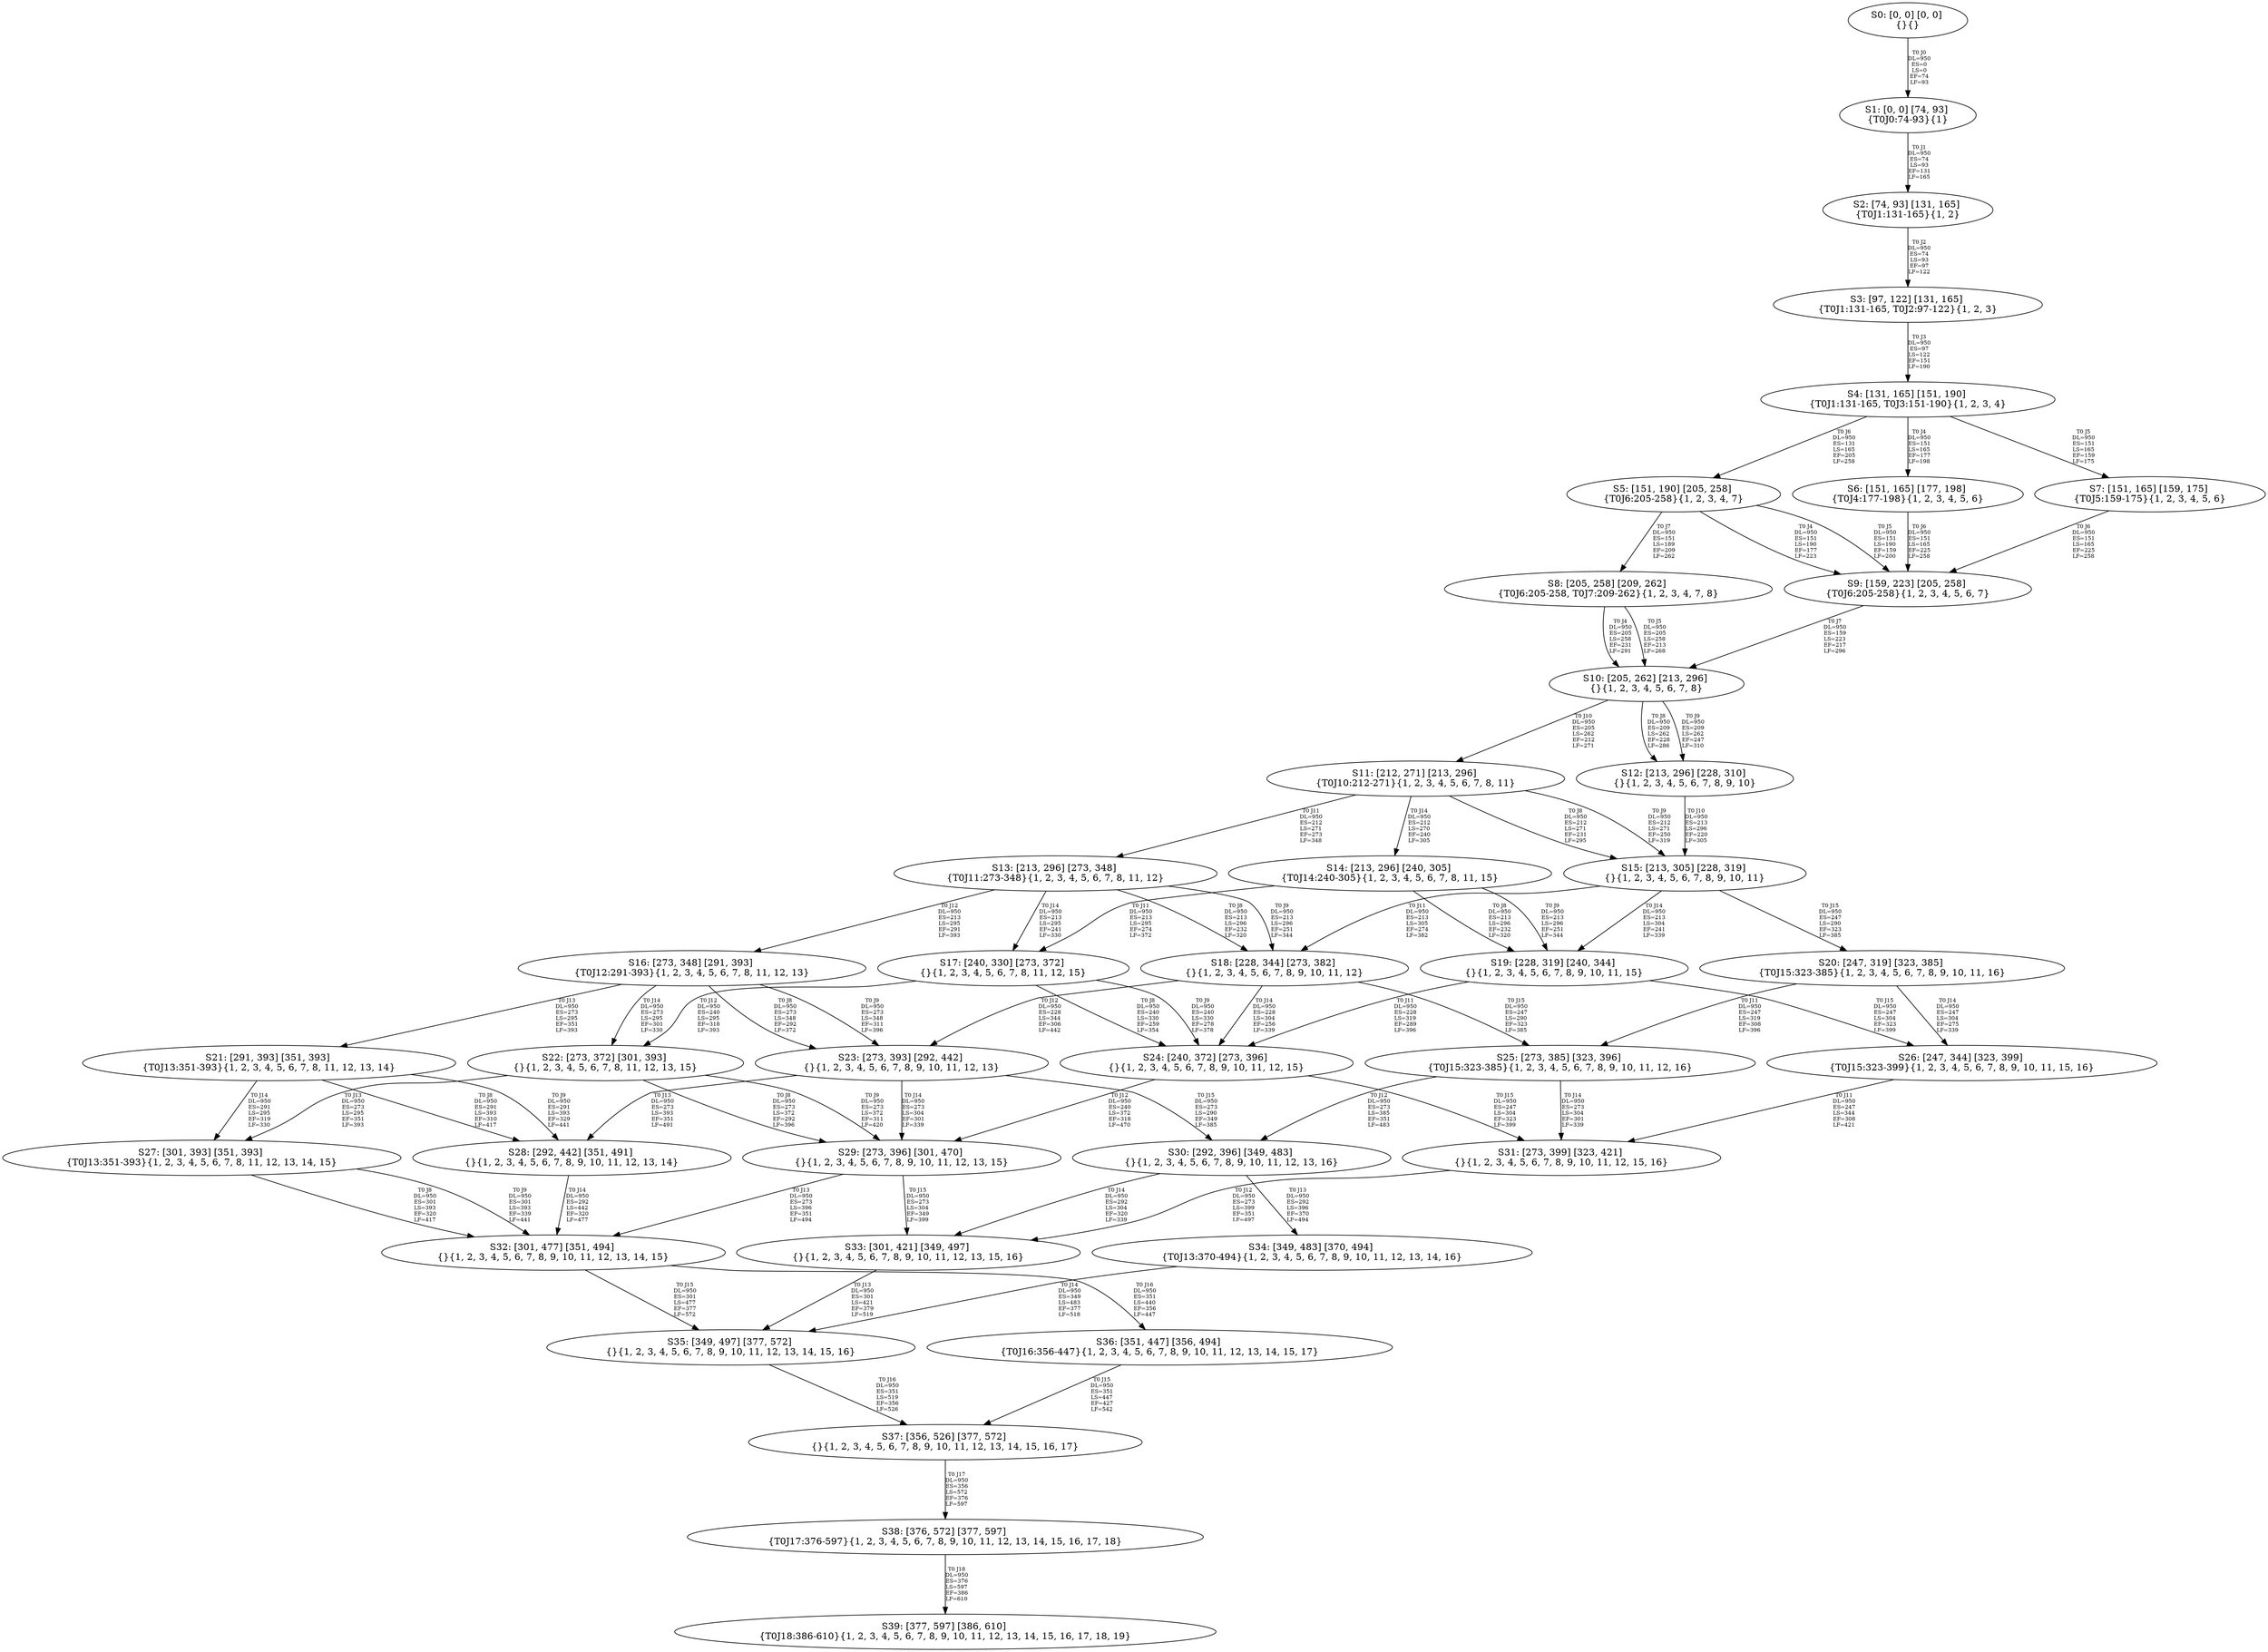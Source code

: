 digraph {
	S0[label="S0: [0, 0] [0, 0] \n{}{}"];
	S1[label="S1: [0, 0] [74, 93] \n{T0J0:74-93}{1}"];
	S2[label="S2: [74, 93] [131, 165] \n{T0J1:131-165}{1, 2}"];
	S3[label="S3: [97, 122] [131, 165] \n{T0J1:131-165, T0J2:97-122}{1, 2, 3}"];
	S4[label="S4: [131, 165] [151, 190] \n{T0J1:131-165, T0J3:151-190}{1, 2, 3, 4}"];
	S5[label="S5: [151, 190] [205, 258] \n{T0J6:205-258}{1, 2, 3, 4, 7}"];
	S6[label="S6: [151, 165] [177, 198] \n{T0J4:177-198}{1, 2, 3, 4, 5, 6}"];
	S7[label="S7: [151, 165] [159, 175] \n{T0J5:159-175}{1, 2, 3, 4, 5, 6}"];
	S8[label="S8: [205, 258] [209, 262] \n{T0J6:205-258, T0J7:209-262}{1, 2, 3, 4, 7, 8}"];
	S9[label="S9: [159, 223] [205, 258] \n{T0J6:205-258}{1, 2, 3, 4, 5, 6, 7}"];
	S10[label="S10: [205, 262] [213, 296] \n{}{1, 2, 3, 4, 5, 6, 7, 8}"];
	S11[label="S11: [212, 271] [213, 296] \n{T0J10:212-271}{1, 2, 3, 4, 5, 6, 7, 8, 11}"];
	S12[label="S12: [213, 296] [228, 310] \n{}{1, 2, 3, 4, 5, 6, 7, 8, 9, 10}"];
	S13[label="S13: [213, 296] [273, 348] \n{T0J11:273-348}{1, 2, 3, 4, 5, 6, 7, 8, 11, 12}"];
	S14[label="S14: [213, 296] [240, 305] \n{T0J14:240-305}{1, 2, 3, 4, 5, 6, 7, 8, 11, 15}"];
	S15[label="S15: [213, 305] [228, 319] \n{}{1, 2, 3, 4, 5, 6, 7, 8, 9, 10, 11}"];
	S16[label="S16: [273, 348] [291, 393] \n{T0J12:291-393}{1, 2, 3, 4, 5, 6, 7, 8, 11, 12, 13}"];
	S17[label="S17: [240, 330] [273, 372] \n{}{1, 2, 3, 4, 5, 6, 7, 8, 11, 12, 15}"];
	S18[label="S18: [228, 344] [273, 382] \n{}{1, 2, 3, 4, 5, 6, 7, 8, 9, 10, 11, 12}"];
	S19[label="S19: [228, 319] [240, 344] \n{}{1, 2, 3, 4, 5, 6, 7, 8, 9, 10, 11, 15}"];
	S20[label="S20: [247, 319] [323, 385] \n{T0J15:323-385}{1, 2, 3, 4, 5, 6, 7, 8, 9, 10, 11, 16}"];
	S21[label="S21: [291, 393] [351, 393] \n{T0J13:351-393}{1, 2, 3, 4, 5, 6, 7, 8, 11, 12, 13, 14}"];
	S22[label="S22: [273, 372] [301, 393] \n{}{1, 2, 3, 4, 5, 6, 7, 8, 11, 12, 13, 15}"];
	S23[label="S23: [273, 393] [292, 442] \n{}{1, 2, 3, 4, 5, 6, 7, 8, 9, 10, 11, 12, 13}"];
	S24[label="S24: [240, 372] [273, 396] \n{}{1, 2, 3, 4, 5, 6, 7, 8, 9, 10, 11, 12, 15}"];
	S25[label="S25: [273, 385] [323, 396] \n{T0J15:323-385}{1, 2, 3, 4, 5, 6, 7, 8, 9, 10, 11, 12, 16}"];
	S26[label="S26: [247, 344] [323, 399] \n{T0J15:323-399}{1, 2, 3, 4, 5, 6, 7, 8, 9, 10, 11, 15, 16}"];
	S27[label="S27: [301, 393] [351, 393] \n{T0J13:351-393}{1, 2, 3, 4, 5, 6, 7, 8, 11, 12, 13, 14, 15}"];
	S28[label="S28: [292, 442] [351, 491] \n{}{1, 2, 3, 4, 5, 6, 7, 8, 9, 10, 11, 12, 13, 14}"];
	S29[label="S29: [273, 396] [301, 470] \n{}{1, 2, 3, 4, 5, 6, 7, 8, 9, 10, 11, 12, 13, 15}"];
	S30[label="S30: [292, 396] [349, 483] \n{}{1, 2, 3, 4, 5, 6, 7, 8, 9, 10, 11, 12, 13, 16}"];
	S31[label="S31: [273, 399] [323, 421] \n{}{1, 2, 3, 4, 5, 6, 7, 8, 9, 10, 11, 12, 15, 16}"];
	S32[label="S32: [301, 477] [351, 494] \n{}{1, 2, 3, 4, 5, 6, 7, 8, 9, 10, 11, 12, 13, 14, 15}"];
	S33[label="S33: [301, 421] [349, 497] \n{}{1, 2, 3, 4, 5, 6, 7, 8, 9, 10, 11, 12, 13, 15, 16}"];
	S34[label="S34: [349, 483] [370, 494] \n{T0J13:370-494}{1, 2, 3, 4, 5, 6, 7, 8, 9, 10, 11, 12, 13, 14, 16}"];
	S35[label="S35: [349, 497] [377, 572] \n{}{1, 2, 3, 4, 5, 6, 7, 8, 9, 10, 11, 12, 13, 14, 15, 16}"];
	S36[label="S36: [351, 447] [356, 494] \n{T0J16:356-447}{1, 2, 3, 4, 5, 6, 7, 8, 9, 10, 11, 12, 13, 14, 15, 17}"];
	S37[label="S37: [356, 526] [377, 572] \n{}{1, 2, 3, 4, 5, 6, 7, 8, 9, 10, 11, 12, 13, 14, 15, 16, 17}"];
	S38[label="S38: [376, 572] [377, 597] \n{T0J17:376-597}{1, 2, 3, 4, 5, 6, 7, 8, 9, 10, 11, 12, 13, 14, 15, 16, 17, 18}"];
	S39[label="S39: [377, 597] [386, 610] \n{T0J18:386-610}{1, 2, 3, 4, 5, 6, 7, 8, 9, 10, 11, 12, 13, 14, 15, 16, 17, 18, 19}"];
	S0 -> S1[label="T0 J0\nDL=950\nES=0\nLS=0\nEF=74\nLF=93",fontsize=8];
	S1 -> S2[label="T0 J1\nDL=950\nES=74\nLS=93\nEF=131\nLF=165",fontsize=8];
	S2 -> S3[label="T0 J2\nDL=950\nES=74\nLS=93\nEF=97\nLF=122",fontsize=8];
	S3 -> S4[label="T0 J3\nDL=950\nES=97\nLS=122\nEF=151\nLF=190",fontsize=8];
	S4 -> S6[label="T0 J4\nDL=950\nES=151\nLS=165\nEF=177\nLF=198",fontsize=8];
	S4 -> S7[label="T0 J5\nDL=950\nES=151\nLS=165\nEF=159\nLF=175",fontsize=8];
	S4 -> S5[label="T0 J6\nDL=950\nES=131\nLS=165\nEF=205\nLF=258",fontsize=8];
	S5 -> S9[label="T0 J4\nDL=950\nES=151\nLS=190\nEF=177\nLF=223",fontsize=8];
	S5 -> S9[label="T0 J5\nDL=950\nES=151\nLS=190\nEF=159\nLF=200",fontsize=8];
	S5 -> S8[label="T0 J7\nDL=950\nES=151\nLS=189\nEF=209\nLF=262",fontsize=8];
	S6 -> S9[label="T0 J6\nDL=950\nES=151\nLS=165\nEF=225\nLF=258",fontsize=8];
	S7 -> S9[label="T0 J6\nDL=950\nES=151\nLS=165\nEF=225\nLF=258",fontsize=8];
	S8 -> S10[label="T0 J4\nDL=950\nES=205\nLS=258\nEF=231\nLF=291",fontsize=8];
	S8 -> S10[label="T0 J5\nDL=950\nES=205\nLS=258\nEF=213\nLF=268",fontsize=8];
	S9 -> S10[label="T0 J7\nDL=950\nES=159\nLS=223\nEF=217\nLF=296",fontsize=8];
	S10 -> S12[label="T0 J8\nDL=950\nES=209\nLS=262\nEF=228\nLF=286",fontsize=8];
	S10 -> S12[label="T0 J9\nDL=950\nES=209\nLS=262\nEF=247\nLF=310",fontsize=8];
	S10 -> S11[label="T0 J10\nDL=950\nES=205\nLS=262\nEF=212\nLF=271",fontsize=8];
	S11 -> S15[label="T0 J8\nDL=950\nES=212\nLS=271\nEF=231\nLF=295",fontsize=8];
	S11 -> S15[label="T0 J9\nDL=950\nES=212\nLS=271\nEF=250\nLF=319",fontsize=8];
	S11 -> S13[label="T0 J11\nDL=950\nES=212\nLS=271\nEF=273\nLF=348",fontsize=8];
	S11 -> S14[label="T0 J14\nDL=950\nES=212\nLS=270\nEF=240\nLF=305",fontsize=8];
	S12 -> S15[label="T0 J10\nDL=950\nES=213\nLS=296\nEF=220\nLF=305",fontsize=8];
	S13 -> S18[label="T0 J8\nDL=950\nES=213\nLS=296\nEF=232\nLF=320",fontsize=8];
	S13 -> S18[label="T0 J9\nDL=950\nES=213\nLS=296\nEF=251\nLF=344",fontsize=8];
	S13 -> S16[label="T0 J12\nDL=950\nES=213\nLS=295\nEF=291\nLF=393",fontsize=8];
	S13 -> S17[label="T0 J14\nDL=950\nES=213\nLS=295\nEF=241\nLF=330",fontsize=8];
	S14 -> S19[label="T0 J8\nDL=950\nES=213\nLS=296\nEF=232\nLF=320",fontsize=8];
	S14 -> S19[label="T0 J9\nDL=950\nES=213\nLS=296\nEF=251\nLF=344",fontsize=8];
	S14 -> S17[label="T0 J11\nDL=950\nES=213\nLS=295\nEF=274\nLF=372",fontsize=8];
	S15 -> S18[label="T0 J11\nDL=950\nES=213\nLS=305\nEF=274\nLF=382",fontsize=8];
	S15 -> S19[label="T0 J14\nDL=950\nES=213\nLS=304\nEF=241\nLF=339",fontsize=8];
	S15 -> S20[label="T0 J15\nDL=950\nES=247\nLS=290\nEF=323\nLF=385",fontsize=8];
	S16 -> S23[label="T0 J8\nDL=950\nES=273\nLS=348\nEF=292\nLF=372",fontsize=8];
	S16 -> S23[label="T0 J9\nDL=950\nES=273\nLS=348\nEF=311\nLF=396",fontsize=8];
	S16 -> S21[label="T0 J13\nDL=950\nES=273\nLS=295\nEF=351\nLF=393",fontsize=8];
	S16 -> S22[label="T0 J14\nDL=950\nES=273\nLS=295\nEF=301\nLF=330",fontsize=8];
	S17 -> S24[label="T0 J8\nDL=950\nES=240\nLS=330\nEF=259\nLF=354",fontsize=8];
	S17 -> S24[label="T0 J9\nDL=950\nES=240\nLS=330\nEF=278\nLF=378",fontsize=8];
	S17 -> S22[label="T0 J12\nDL=950\nES=240\nLS=295\nEF=318\nLF=393",fontsize=8];
	S18 -> S23[label="T0 J12\nDL=950\nES=228\nLS=344\nEF=306\nLF=442",fontsize=8];
	S18 -> S24[label="T0 J14\nDL=950\nES=228\nLS=304\nEF=256\nLF=339",fontsize=8];
	S18 -> S25[label="T0 J15\nDL=950\nES=247\nLS=290\nEF=323\nLF=385",fontsize=8];
	S19 -> S24[label="T0 J11\nDL=950\nES=228\nLS=319\nEF=289\nLF=396",fontsize=8];
	S19 -> S26[label="T0 J15\nDL=950\nES=247\nLS=304\nEF=323\nLF=399",fontsize=8];
	S20 -> S25[label="T0 J11\nDL=950\nES=247\nLS=319\nEF=308\nLF=396",fontsize=8];
	S20 -> S26[label="T0 J14\nDL=950\nES=247\nLS=304\nEF=275\nLF=339",fontsize=8];
	S21 -> S28[label="T0 J8\nDL=950\nES=291\nLS=393\nEF=310\nLF=417",fontsize=8];
	S21 -> S28[label="T0 J9\nDL=950\nES=291\nLS=393\nEF=329\nLF=441",fontsize=8];
	S21 -> S27[label="T0 J14\nDL=950\nES=291\nLS=295\nEF=319\nLF=330",fontsize=8];
	S22 -> S29[label="T0 J8\nDL=950\nES=273\nLS=372\nEF=292\nLF=396",fontsize=8];
	S22 -> S29[label="T0 J9\nDL=950\nES=273\nLS=372\nEF=311\nLF=420",fontsize=8];
	S22 -> S27[label="T0 J13\nDL=950\nES=273\nLS=295\nEF=351\nLF=393",fontsize=8];
	S23 -> S28[label="T0 J13\nDL=950\nES=273\nLS=393\nEF=351\nLF=491",fontsize=8];
	S23 -> S29[label="T0 J14\nDL=950\nES=273\nLS=304\nEF=301\nLF=339",fontsize=8];
	S23 -> S30[label="T0 J15\nDL=950\nES=273\nLS=290\nEF=349\nLF=385",fontsize=8];
	S24 -> S29[label="T0 J12\nDL=950\nES=240\nLS=372\nEF=318\nLF=470",fontsize=8];
	S24 -> S31[label="T0 J15\nDL=950\nES=247\nLS=304\nEF=323\nLF=399",fontsize=8];
	S25 -> S30[label="T0 J12\nDL=950\nES=273\nLS=385\nEF=351\nLF=483",fontsize=8];
	S25 -> S31[label="T0 J14\nDL=950\nES=273\nLS=304\nEF=301\nLF=339",fontsize=8];
	S26 -> S31[label="T0 J11\nDL=950\nES=247\nLS=344\nEF=308\nLF=421",fontsize=8];
	S27 -> S32[label="T0 J8\nDL=950\nES=301\nLS=393\nEF=320\nLF=417",fontsize=8];
	S27 -> S32[label="T0 J9\nDL=950\nES=301\nLS=393\nEF=339\nLF=441",fontsize=8];
	S28 -> S32[label="T0 J14\nDL=950\nES=292\nLS=442\nEF=320\nLF=477",fontsize=8];
	S29 -> S32[label="T0 J13\nDL=950\nES=273\nLS=396\nEF=351\nLF=494",fontsize=8];
	S29 -> S33[label="T0 J15\nDL=950\nES=273\nLS=304\nEF=349\nLF=399",fontsize=8];
	S30 -> S34[label="T0 J13\nDL=950\nES=292\nLS=396\nEF=370\nLF=494",fontsize=8];
	S30 -> S33[label="T0 J14\nDL=950\nES=292\nLS=304\nEF=320\nLF=339",fontsize=8];
	S31 -> S33[label="T0 J12\nDL=950\nES=273\nLS=399\nEF=351\nLF=497",fontsize=8];
	S32 -> S35[label="T0 J15\nDL=950\nES=301\nLS=477\nEF=377\nLF=572",fontsize=8];
	S32 -> S36[label="T0 J16\nDL=950\nES=351\nLS=440\nEF=356\nLF=447",fontsize=8];
	S33 -> S35[label="T0 J13\nDL=950\nES=301\nLS=421\nEF=379\nLF=519",fontsize=8];
	S34 -> S35[label="T0 J14\nDL=950\nES=349\nLS=483\nEF=377\nLF=518",fontsize=8];
	S35 -> S37[label="T0 J16\nDL=950\nES=351\nLS=519\nEF=356\nLF=526",fontsize=8];
	S36 -> S37[label="T0 J15\nDL=950\nES=351\nLS=447\nEF=427\nLF=542",fontsize=8];
	S37 -> S38[label="T0 J17\nDL=950\nES=356\nLS=572\nEF=376\nLF=597",fontsize=8];
	S38 -> S39[label="T0 J18\nDL=950\nES=376\nLS=597\nEF=386\nLF=610",fontsize=8];
}
